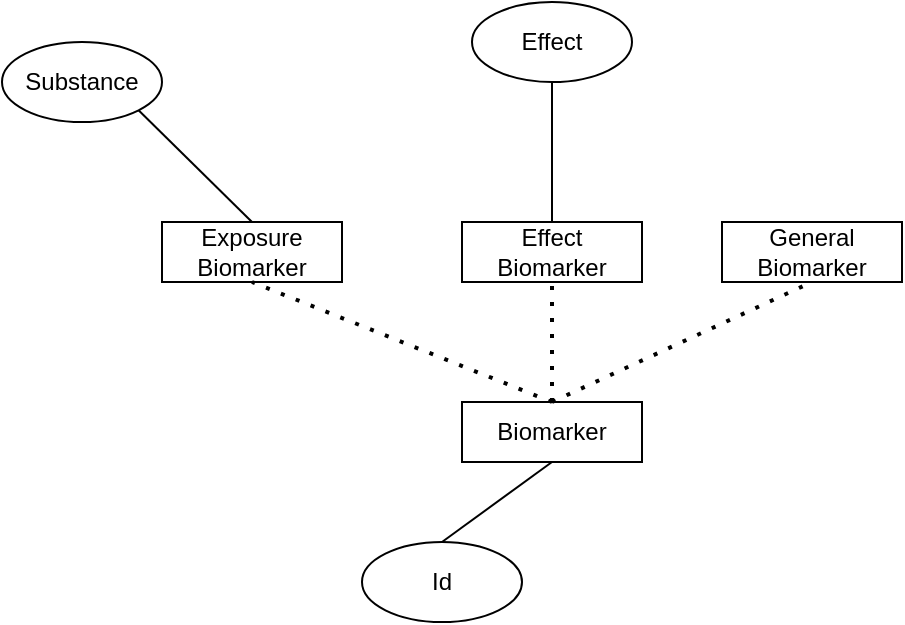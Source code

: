 <mxfile version="21.3.2" type="github">
  <diagram name="Pagina-1" id="ocy3MZR8OTy5_CmRoU82">
    <mxGraphModel dx="1434" dy="796" grid="1" gridSize="10" guides="1" tooltips="1" connect="1" arrows="1" fold="1" page="1" pageScale="1" pageWidth="827" pageHeight="1169" math="0" shadow="0">
      <root>
        <mxCell id="0" />
        <mxCell id="1" parent="0" />
        <mxCell id="tL-yOZdyx55PUgeNAYdP-1" value="Biomarker" style="rounded=0;whiteSpace=wrap;html=1;" parent="1" vertex="1">
          <mxGeometry x="340" y="440" width="90" height="30" as="geometry" />
        </mxCell>
        <mxCell id="tL-yOZdyx55PUgeNAYdP-2" value="Exposure Biomarker" style="rounded=0;whiteSpace=wrap;html=1;" parent="1" vertex="1">
          <mxGeometry x="190" y="350" width="90" height="30" as="geometry" />
        </mxCell>
        <mxCell id="tL-yOZdyx55PUgeNAYdP-4" value="Effect Biomarker" style="rounded=0;whiteSpace=wrap;html=1;" parent="1" vertex="1">
          <mxGeometry x="340" y="350" width="90" height="30" as="geometry" />
        </mxCell>
        <mxCell id="tL-yOZdyx55PUgeNAYdP-5" value="General Biomarker" style="rounded=0;whiteSpace=wrap;html=1;" parent="1" vertex="1">
          <mxGeometry x="470" y="350" width="90" height="30" as="geometry" />
        </mxCell>
        <mxCell id="sQgW81SMg3xMXn9kMp3r-1" value="" style="endArrow=none;dashed=1;html=1;dashPattern=1 3;strokeWidth=2;rounded=0;entryX=0.5;entryY=1;entryDx=0;entryDy=0;exitX=0.5;exitY=0;exitDx=0;exitDy=0;" parent="1" source="tL-yOZdyx55PUgeNAYdP-1" target="tL-yOZdyx55PUgeNAYdP-2" edge="1">
          <mxGeometry width="50" height="50" relative="1" as="geometry">
            <mxPoint x="470" y="510" as="sourcePoint" />
            <mxPoint x="520" y="460" as="targetPoint" />
          </mxGeometry>
        </mxCell>
        <mxCell id="sQgW81SMg3xMXn9kMp3r-2" value="" style="endArrow=none;dashed=1;html=1;dashPattern=1 3;strokeWidth=2;rounded=0;exitX=0.5;exitY=0;exitDx=0;exitDy=0;" parent="1" source="tL-yOZdyx55PUgeNAYdP-1" target="tL-yOZdyx55PUgeNAYdP-4" edge="1">
          <mxGeometry width="50" height="50" relative="1" as="geometry">
            <mxPoint x="395" y="450" as="sourcePoint" />
            <mxPoint x="275" y="370" as="targetPoint" />
          </mxGeometry>
        </mxCell>
        <mxCell id="sQgW81SMg3xMXn9kMp3r-3" value="" style="endArrow=none;dashed=1;html=1;dashPattern=1 3;strokeWidth=2;rounded=0;exitX=0.5;exitY=0;exitDx=0;exitDy=0;entryX=0.5;entryY=1;entryDx=0;entryDy=0;" parent="1" source="tL-yOZdyx55PUgeNAYdP-1" target="tL-yOZdyx55PUgeNAYdP-5" edge="1">
          <mxGeometry width="50" height="50" relative="1" as="geometry">
            <mxPoint x="395" y="450" as="sourcePoint" />
            <mxPoint x="429" y="370" as="targetPoint" />
          </mxGeometry>
        </mxCell>
        <mxCell id="sQgW81SMg3xMXn9kMp3r-5" value="Substance" style="ellipse;whiteSpace=wrap;html=1;" parent="1" vertex="1">
          <mxGeometry x="110" y="260" width="80" height="40" as="geometry" />
        </mxCell>
        <mxCell id="sQgW81SMg3xMXn9kMp3r-6" value="Effect" style="ellipse;whiteSpace=wrap;html=1;" parent="1" vertex="1">
          <mxGeometry x="345" y="240" width="80" height="40" as="geometry" />
        </mxCell>
        <mxCell id="9mFbryI19eZkD7jJuPi5-1" value="Id" style="ellipse;whiteSpace=wrap;html=1;" vertex="1" parent="1">
          <mxGeometry x="290" y="510" width="80" height="40" as="geometry" />
        </mxCell>
        <mxCell id="9mFbryI19eZkD7jJuPi5-2" value="" style="endArrow=none;html=1;rounded=0;entryX=0.5;entryY=0;entryDx=0;entryDy=0;exitX=0.5;exitY=1;exitDx=0;exitDy=0;" edge="1" parent="1" source="tL-yOZdyx55PUgeNAYdP-1" target="9mFbryI19eZkD7jJuPi5-1">
          <mxGeometry width="50" height="50" relative="1" as="geometry">
            <mxPoint x="390" y="430" as="sourcePoint" />
            <mxPoint x="440" y="380" as="targetPoint" />
          </mxGeometry>
        </mxCell>
        <mxCell id="9mFbryI19eZkD7jJuPi5-6" value="" style="endArrow=none;html=1;rounded=0;entryX=1;entryY=1;entryDx=0;entryDy=0;exitX=0.5;exitY=0;exitDx=0;exitDy=0;" edge="1" parent="1" source="tL-yOZdyx55PUgeNAYdP-2" target="sQgW81SMg3xMXn9kMp3r-5">
          <mxGeometry width="50" height="50" relative="1" as="geometry">
            <mxPoint x="395" y="480" as="sourcePoint" />
            <mxPoint x="340" y="520" as="targetPoint" />
          </mxGeometry>
        </mxCell>
        <mxCell id="9mFbryI19eZkD7jJuPi5-7" value="" style="endArrow=none;html=1;rounded=0;entryX=0.5;entryY=1;entryDx=0;entryDy=0;exitX=0.5;exitY=0;exitDx=0;exitDy=0;" edge="1" parent="1" source="tL-yOZdyx55PUgeNAYdP-4" target="sQgW81SMg3xMXn9kMp3r-6">
          <mxGeometry width="50" height="50" relative="1" as="geometry">
            <mxPoint x="245" y="360" as="sourcePoint" />
            <mxPoint x="188" y="304" as="targetPoint" />
          </mxGeometry>
        </mxCell>
      </root>
    </mxGraphModel>
  </diagram>
</mxfile>
